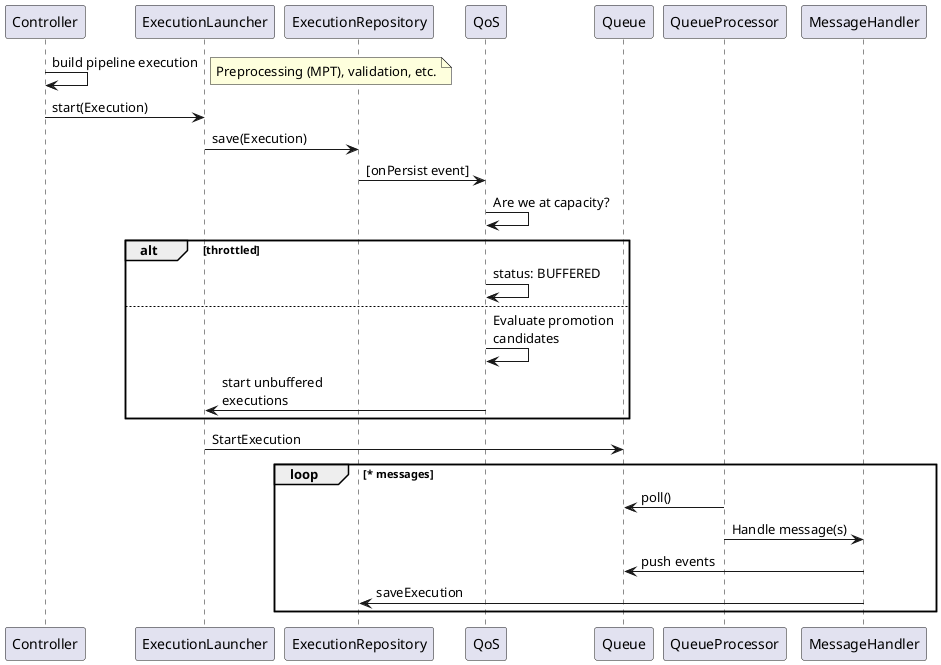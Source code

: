 @startuml
participant "Controller" as OC
participant "ExecutionLauncher" as EL
participant "ExecutionRepository" as ER
participant "QoS"
participant "Queue" as Q
participant "QueueProcessor" as QP
participant "MessageHandler" as MH

OC -> OC : build pipeline execution
note right
  Preprocessing (MPT), validation, etc.
end note
OC -> EL : start(Execution)
EL -> ER : save(Execution)
ER -> QoS : [onPersist event]
QoS -> QoS : Are we at capacity?
alt throttled
  QoS -> QoS : status: BUFFERED
else
  QoS -> QoS : Evaluate promotion \ncandidates
  QoS -> EL : start unbuffered \nexecutions
end
EL -> Q : StartExecution

loop * messages
  QP -> Q : poll()
  QP -> MH : Handle message(s)
  MH -> Q : push events
  MH -> ER : saveExecution
end
@enduml

